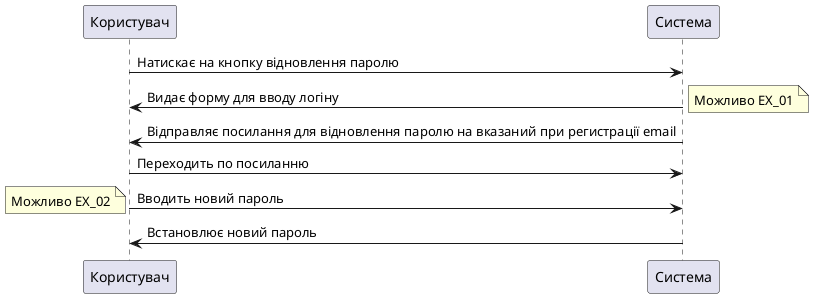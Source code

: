 @startuml
Користувач->Система : Натискає на кнопку відновлення паролю
Система->Користувач : Видає форму для вводу логіну
note right: Можливо EX_01
Система->Користувач : Відправляє посилання для відновлення паролю на вказаний при регистрації email
Користувач->Система : Переходить по посиланню
Користувач->Система : Вводить новий пароль
note left: Можливо EX_02
Система->Користувач : Встановлює новий пароль
@enduml
